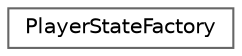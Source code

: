 digraph "Graphical Class Hierarchy"
{
 // LATEX_PDF_SIZE
  bgcolor="transparent";
  edge [fontname=Helvetica,fontsize=10,labelfontname=Helvetica,labelfontsize=10];
  node [fontname=Helvetica,fontsize=10,shape=box,height=0.2,width=0.4];
  rankdir="LR";
  Node0 [label="PlayerStateFactory",height=0.2,width=0.4,color="grey40", fillcolor="white", style="filled",URL="$class_player_state_factory.html",tooltip=" "];
}
